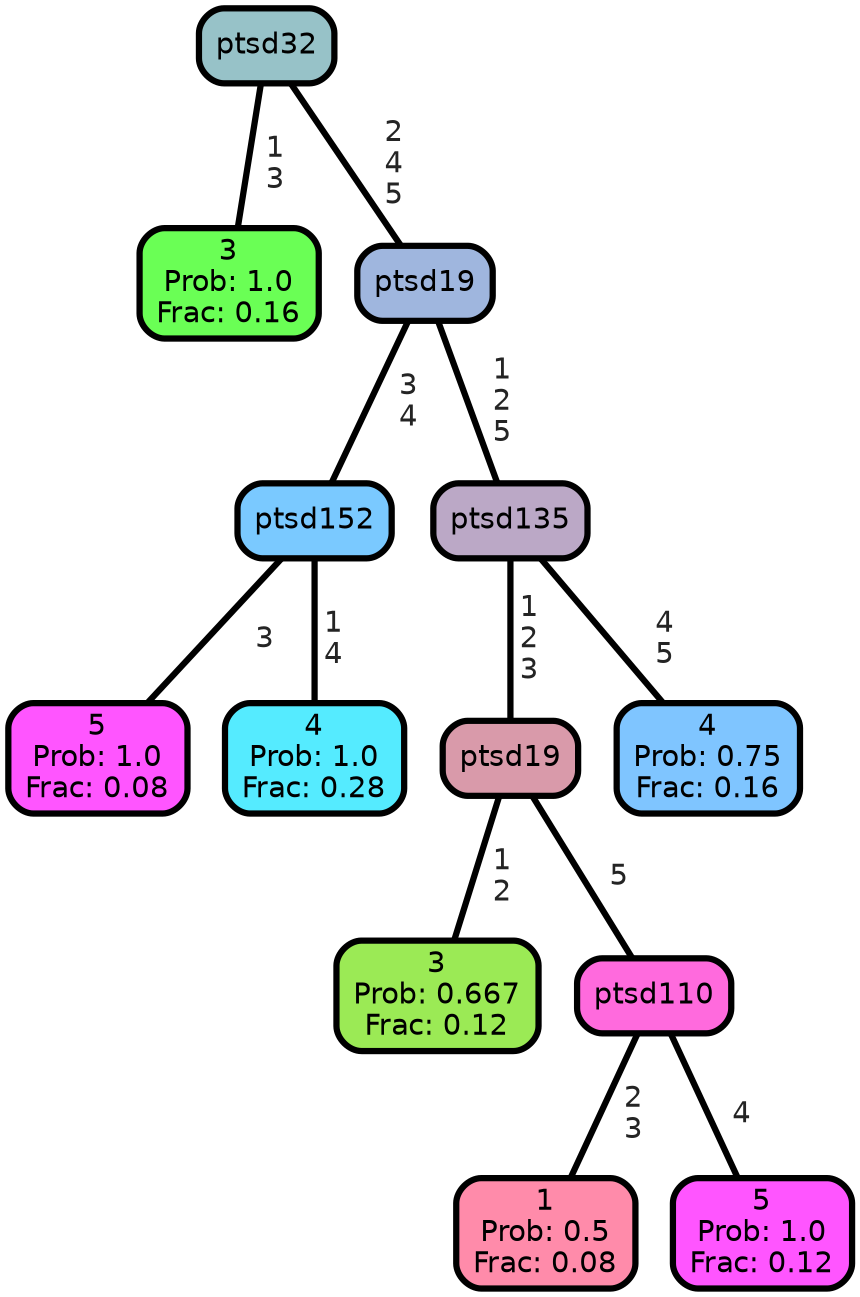 graph Tree {
node [shape=box, style="filled, rounded",color="black",penwidth="3",fontcolor="black",                 fontname=helvetica] ;
graph [ranksep="0 equally", splines=straight,                 bgcolor=transparent, dpi=200] ;
edge [fontname=helvetica, fontweight=bold,fontcolor=grey14,color=black] ;
0 [label="3
Prob: 1.0
Frac: 0.16", fillcolor="#6aff55"] ;
1 [label="ptsd32", fillcolor="#97c2c8"] ;
2 [label="5
Prob: 1.0
Frac: 0.08", fillcolor="#ff55ff"] ;
3 [label="ptsd152", fillcolor="#7ac9ff"] ;
4 [label="4
Prob: 1.0
Frac: 0.28", fillcolor="#55ebff"] ;
5 [label="ptsd19", fillcolor="#9fb6de"] ;
6 [label="3
Prob: 0.667
Frac: 0.12", fillcolor="#9bea55"] ;
7 [label="ptsd19", fillcolor="#d99aaa"] ;
8 [label="1
Prob: 0.5
Frac: 0.08", fillcolor="#ff8baa"] ;
9 [label="ptsd110", fillcolor="#ff6add"] ;
10 [label="5
Prob: 1.0
Frac: 0.12", fillcolor="#ff55ff"] ;
11 [label="ptsd135", fillcolor="#bba8c6"] ;
12 [label="4
Prob: 0.75
Frac: 0.16", fillcolor="#7fc5ff"] ;
1 -- 0 [label=" 1\n 3",penwidth=3] ;
1 -- 5 [label=" 2\n 4\n 5",penwidth=3] ;
3 -- 2 [label=" 3",penwidth=3] ;
3 -- 4 [label=" 1\n 4",penwidth=3] ;
5 -- 3 [label=" 3\n 4",penwidth=3] ;
5 -- 11 [label=" 1\n 2\n 5",penwidth=3] ;
7 -- 6 [label=" 1\n 2",penwidth=3] ;
7 -- 9 [label=" 5",penwidth=3] ;
9 -- 8 [label=" 2\n 3",penwidth=3] ;
9 -- 10 [label=" 4",penwidth=3] ;
11 -- 7 [label=" 1\n 2\n 3",penwidth=3] ;
11 -- 12 [label=" 4\n 5",penwidth=3] ;
{rank = same;}}